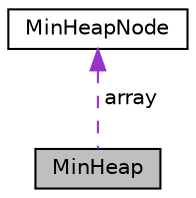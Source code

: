 digraph "MinHeap"
{
  edge [fontname="Helvetica",fontsize="10",labelfontname="Helvetica",labelfontsize="10"];
  node [fontname="Helvetica",fontsize="10",shape=record];
  Node1 [label="MinHeap",height=0.2,width=0.4,color="black", fillcolor="grey75", style="filled", fontcolor="black"];
  Node2 -> Node1 [dir="back",color="darkorchid3",fontsize="10",style="dashed",label=" array" ,fontname="Helvetica"];
  Node2 [label="MinHeapNode",height=0.2,width=0.4,color="black", fillcolor="white", style="filled",URL="$structMinHeapNode.html"];
}
